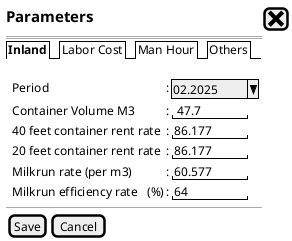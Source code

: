 @startsalt
{
<size:15><b>Parameters|[<size:25><&x>]|*
==
{/ <b>Inland | Labor Cost | Man Hour | Others}*
  
  .
  {
    .|Period                          |:|^ 02.2025 ^|*
    .|Container Volume M3             |:|"   47.7  "|*
    .|40 feet container rent rate     |:|" 86.177  "|*
    .|20 feet container rent rate     |:|" 86.177  "|*
    .|Milkrun rate (per m3)           |:|" 60.577  "|*
    .|Milkrun efficiency rate   (%)   |:|"  64     "|*
  }
  --
  {
    [Save]|[Cancel]
  }






}
@endsalt